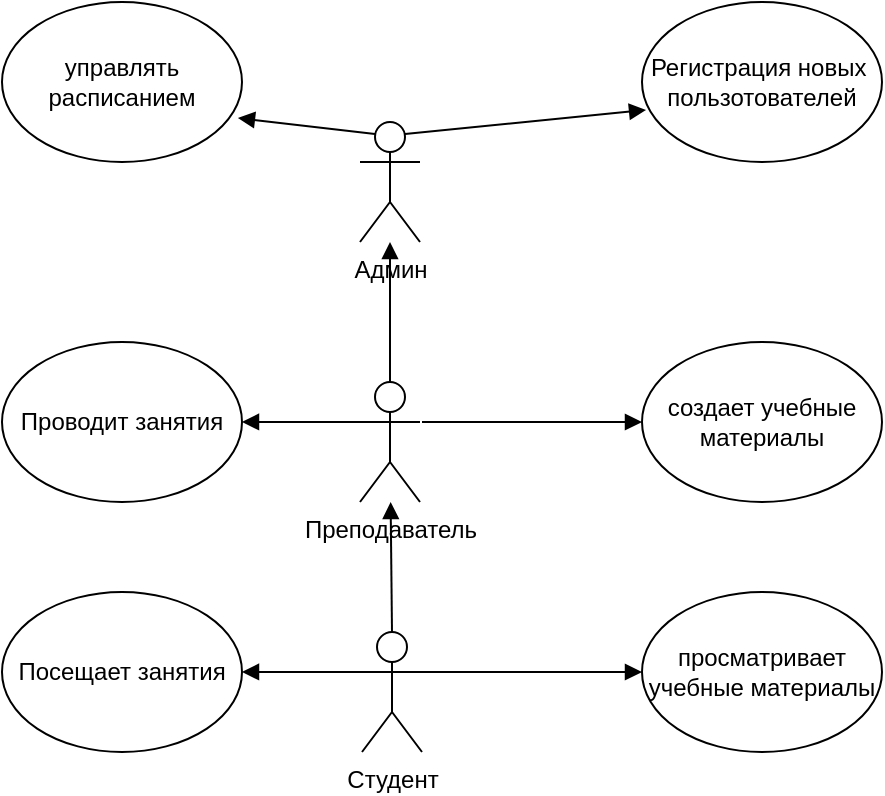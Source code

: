 <mxfile version="22.1.11" type="device">
  <diagram name="Страница — 1" id="OPKD-Am0ZnQpDcWJdE0I">
    <mxGraphModel dx="1386" dy="791" grid="1" gridSize="10" guides="1" tooltips="1" connect="1" arrows="1" fold="1" page="1" pageScale="1" pageWidth="827" pageHeight="1169" math="0" shadow="0">
      <root>
        <mxCell id="0" />
        <mxCell id="1" parent="0" />
        <mxCell id="q8F2Kep0xi3HFl01fgmK-1" value="Админ" style="shape=umlActor;verticalLabelPosition=bottom;verticalAlign=top;html=1;outlineConnect=0;" vertex="1" parent="1">
          <mxGeometry x="399" y="300" width="30" height="60" as="geometry" />
        </mxCell>
        <mxCell id="q8F2Kep0xi3HFl01fgmK-2" value="Преподаватель" style="shape=umlActor;verticalLabelPosition=bottom;verticalAlign=top;html=1;outlineConnect=0;" vertex="1" parent="1">
          <mxGeometry x="399" y="430" width="30" height="60" as="geometry" />
        </mxCell>
        <mxCell id="q8F2Kep0xi3HFl01fgmK-3" value="Студент" style="shape=umlActor;verticalLabelPosition=bottom;verticalAlign=top;html=1;outlineConnect=0;" vertex="1" parent="1">
          <mxGeometry x="400" y="555" width="30" height="60" as="geometry" />
        </mxCell>
        <mxCell id="q8F2Kep0xi3HFl01fgmK-6" value="Регистрация новых&amp;nbsp;&lt;br&gt;пользотователей" style="ellipse;whiteSpace=wrap;html=1;" vertex="1" parent="1">
          <mxGeometry x="540" y="240" width="120" height="80" as="geometry" />
        </mxCell>
        <mxCell id="q8F2Kep0xi3HFl01fgmK-7" value="управлять расписанием" style="ellipse;whiteSpace=wrap;html=1;" vertex="1" parent="1">
          <mxGeometry x="220" y="240" width="120" height="80" as="geometry" />
        </mxCell>
        <mxCell id="q8F2Kep0xi3HFl01fgmK-8" value="создает учебные материалы" style="ellipse;whiteSpace=wrap;html=1;" vertex="1" parent="1">
          <mxGeometry x="540" y="410" width="120" height="80" as="geometry" />
        </mxCell>
        <mxCell id="q8F2Kep0xi3HFl01fgmK-9" value="Проводит занятия" style="ellipse;whiteSpace=wrap;html=1;" vertex="1" parent="1">
          <mxGeometry x="220" y="410" width="120" height="80" as="geometry" />
        </mxCell>
        <mxCell id="q8F2Kep0xi3HFl01fgmK-10" value="просматривает учебные материалы" style="ellipse;whiteSpace=wrap;html=1;" vertex="1" parent="1">
          <mxGeometry x="540" y="535" width="120" height="80" as="geometry" />
        </mxCell>
        <mxCell id="q8F2Kep0xi3HFl01fgmK-11" value="Посещает занятия" style="ellipse;whiteSpace=wrap;html=1;" vertex="1" parent="1">
          <mxGeometry x="220" y="535" width="120" height="80" as="geometry" />
        </mxCell>
        <mxCell id="q8F2Kep0xi3HFl01fgmK-12" value="" style="html=1;verticalAlign=bottom;endArrow=block;curved=0;rounded=0;exitX=0.5;exitY=0;exitDx=0;exitDy=0;exitPerimeter=0;" edge="1" parent="1" source="q8F2Kep0xi3HFl01fgmK-3" target="q8F2Kep0xi3HFl01fgmK-2">
          <mxGeometry width="80" relative="1" as="geometry">
            <mxPoint x="430" y="540" as="sourcePoint" />
            <mxPoint x="510" y="540" as="targetPoint" />
          </mxGeometry>
        </mxCell>
        <mxCell id="q8F2Kep0xi3HFl01fgmK-13" value="" style="html=1;verticalAlign=bottom;endArrow=block;curved=0;rounded=0;exitX=0.5;exitY=0;exitDx=0;exitDy=0;exitPerimeter=0;" edge="1" parent="1" source="q8F2Kep0xi3HFl01fgmK-2" target="q8F2Kep0xi3HFl01fgmK-1">
          <mxGeometry width="80" relative="1" as="geometry">
            <mxPoint x="370" y="410" as="sourcePoint" />
            <mxPoint x="450" y="410" as="targetPoint" />
          </mxGeometry>
        </mxCell>
        <mxCell id="q8F2Kep0xi3HFl01fgmK-14" value="" style="html=1;verticalAlign=bottom;endArrow=block;curved=0;rounded=0;exitX=0.25;exitY=0.1;exitDx=0;exitDy=0;exitPerimeter=0;entryX=0.983;entryY=0.725;entryDx=0;entryDy=0;entryPerimeter=0;" edge="1" parent="1" source="q8F2Kep0xi3HFl01fgmK-1" target="q8F2Kep0xi3HFl01fgmK-7">
          <mxGeometry width="80" relative="1" as="geometry">
            <mxPoint x="370" y="410" as="sourcePoint" />
            <mxPoint x="450" y="410" as="targetPoint" />
          </mxGeometry>
        </mxCell>
        <mxCell id="q8F2Kep0xi3HFl01fgmK-15" value="" style="html=1;verticalAlign=bottom;endArrow=block;curved=0;rounded=0;exitX=0.75;exitY=0.1;exitDx=0;exitDy=0;exitPerimeter=0;entryX=0.017;entryY=0.675;entryDx=0;entryDy=0;entryPerimeter=0;" edge="1" parent="1" source="q8F2Kep0xi3HFl01fgmK-1" target="q8F2Kep0xi3HFl01fgmK-6">
          <mxGeometry width="80" relative="1" as="geometry">
            <mxPoint x="370" y="410" as="sourcePoint" />
            <mxPoint x="450" y="410" as="targetPoint" />
          </mxGeometry>
        </mxCell>
        <mxCell id="q8F2Kep0xi3HFl01fgmK-16" value="" style="html=1;verticalAlign=bottom;endArrow=block;curved=0;rounded=0;exitX=0;exitY=0.333;exitDx=0;exitDy=0;exitPerimeter=0;entryX=1;entryY=0.5;entryDx=0;entryDy=0;" edge="1" parent="1" source="q8F2Kep0xi3HFl01fgmK-2" target="q8F2Kep0xi3HFl01fgmK-9">
          <mxGeometry width="80" relative="1" as="geometry">
            <mxPoint x="370" y="410" as="sourcePoint" />
            <mxPoint x="450" y="410" as="targetPoint" />
          </mxGeometry>
        </mxCell>
        <mxCell id="q8F2Kep0xi3HFl01fgmK-17" value="" style="html=1;verticalAlign=bottom;endArrow=block;curved=0;rounded=0;entryX=0;entryY=0.5;entryDx=0;entryDy=0;" edge="1" parent="1" target="q8F2Kep0xi3HFl01fgmK-8">
          <mxGeometry width="80" relative="1" as="geometry">
            <mxPoint x="430" y="450" as="sourcePoint" />
            <mxPoint x="530" y="450" as="targetPoint" />
          </mxGeometry>
        </mxCell>
        <mxCell id="q8F2Kep0xi3HFl01fgmK-18" value="" style="html=1;verticalAlign=bottom;endArrow=block;curved=0;rounded=0;exitX=1;exitY=0.333;exitDx=0;exitDy=0;exitPerimeter=0;entryX=0;entryY=0.5;entryDx=0;entryDy=0;" edge="1" parent="1" source="q8F2Kep0xi3HFl01fgmK-3" target="q8F2Kep0xi3HFl01fgmK-10">
          <mxGeometry width="80" relative="1" as="geometry">
            <mxPoint x="440" y="580" as="sourcePoint" />
            <mxPoint x="520" y="580" as="targetPoint" />
          </mxGeometry>
        </mxCell>
        <mxCell id="q8F2Kep0xi3HFl01fgmK-19" value="" style="html=1;verticalAlign=bottom;endArrow=block;curved=0;rounded=0;exitX=0;exitY=0.333;exitDx=0;exitDy=0;exitPerimeter=0;entryX=1;entryY=0.5;entryDx=0;entryDy=0;" edge="1" parent="1" source="q8F2Kep0xi3HFl01fgmK-3" target="q8F2Kep0xi3HFl01fgmK-11">
          <mxGeometry width="80" relative="1" as="geometry">
            <mxPoint x="370" y="410" as="sourcePoint" />
            <mxPoint x="450" y="410" as="targetPoint" />
          </mxGeometry>
        </mxCell>
      </root>
    </mxGraphModel>
  </diagram>
</mxfile>
